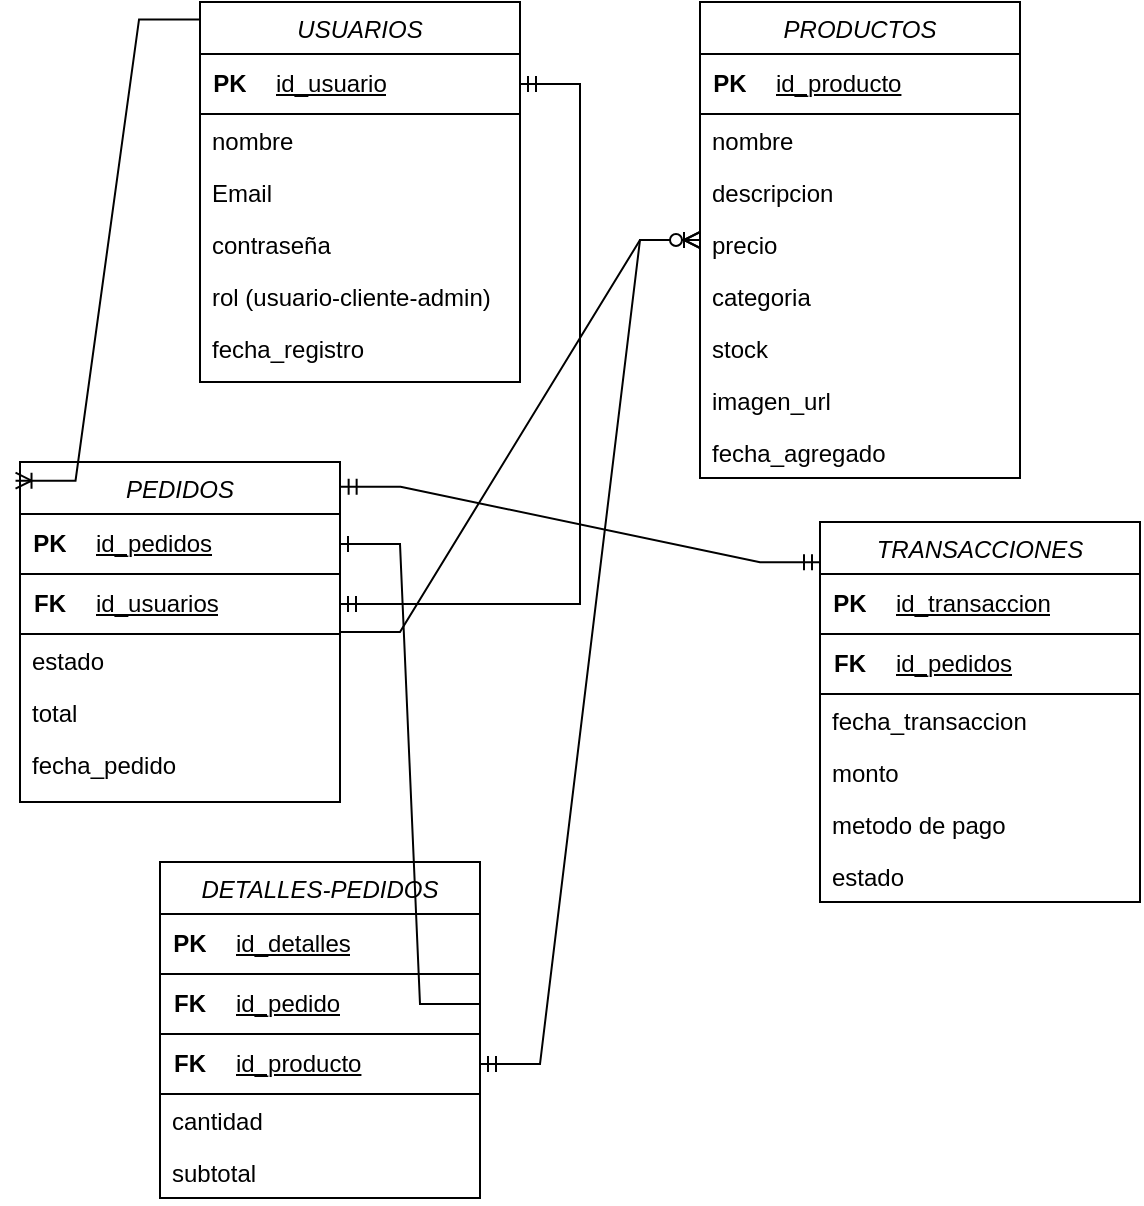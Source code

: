 <mxfile version="26.0.13">
  <diagram id="C5RBs43oDa-KdzZeNtuy" name="Page-1">
    <mxGraphModel dx="874" dy="595" grid="1" gridSize="10" guides="1" tooltips="1" connect="1" arrows="1" fold="1" page="1" pageScale="1" pageWidth="827" pageHeight="1169" math="0" shadow="0">
      <root>
        <mxCell id="WIyWlLk6GJQsqaUBKTNV-0" />
        <mxCell id="WIyWlLk6GJQsqaUBKTNV-1" parent="WIyWlLk6GJQsqaUBKTNV-0" />
        <mxCell id="zkfFHV4jXpPFQw0GAbJ--0" value="USUARIOS" style="swimlane;fontStyle=2;align=center;verticalAlign=top;childLayout=stackLayout;horizontal=1;startSize=26;horizontalStack=0;resizeParent=1;resizeLast=0;collapsible=1;marginBottom=0;rounded=0;shadow=0;strokeWidth=1;" parent="WIyWlLk6GJQsqaUBKTNV-1" vertex="1">
          <mxGeometry x="220" y="120" width="160" height="190" as="geometry">
            <mxRectangle x="220" y="120" width="160" height="26" as="alternateBounds" />
          </mxGeometry>
        </mxCell>
        <mxCell id="EQndfA4cZhUiUccTlULx-31" value="" style="shape=table;startSize=0;container=1;collapsible=1;childLayout=tableLayout;fixedRows=1;rowLines=0;fontStyle=0;align=center;resizeLast=1;strokeColor=none;fillColor=none;collapsible=0;" vertex="1" parent="zkfFHV4jXpPFQw0GAbJ--0">
          <mxGeometry y="26" width="160" height="30" as="geometry" />
        </mxCell>
        <mxCell id="EQndfA4cZhUiUccTlULx-32" value="" style="shape=tableRow;horizontal=0;startSize=0;swimlaneHead=0;swimlaneBody=0;fillColor=none;collapsible=0;dropTarget=0;points=[[0,0.5],[1,0.5]];portConstraint=eastwest;top=0;left=0;right=0;bottom=1;" vertex="1" parent="EQndfA4cZhUiUccTlULx-31">
          <mxGeometry width="160" height="30" as="geometry" />
        </mxCell>
        <mxCell id="EQndfA4cZhUiUccTlULx-33" value="PK" style="shape=partialRectangle;connectable=0;fillColor=none;top=0;left=0;bottom=0;right=0;fontStyle=1;overflow=hidden;whiteSpace=wrap;html=1;" vertex="1" parent="EQndfA4cZhUiUccTlULx-32">
          <mxGeometry width="30" height="30" as="geometry">
            <mxRectangle width="30" height="30" as="alternateBounds" />
          </mxGeometry>
        </mxCell>
        <mxCell id="EQndfA4cZhUiUccTlULx-34" value="&lt;span style=&quot;font-weight: 400; text-wrap-mode: nowrap;&quot;&gt;id_usuario&lt;/span&gt;" style="shape=partialRectangle;connectable=0;fillColor=none;top=0;left=0;bottom=0;right=0;align=left;spacingLeft=6;fontStyle=5;overflow=hidden;whiteSpace=wrap;html=1;" vertex="1" parent="EQndfA4cZhUiUccTlULx-32">
          <mxGeometry x="30" width="130" height="30" as="geometry">
            <mxRectangle width="130" height="30" as="alternateBounds" />
          </mxGeometry>
        </mxCell>
        <mxCell id="zkfFHV4jXpPFQw0GAbJ--2" value="nombre" style="text;align=left;verticalAlign=top;spacingLeft=4;spacingRight=4;overflow=hidden;rotatable=0;points=[[0,0.5],[1,0.5]];portConstraint=eastwest;rounded=0;shadow=0;html=0;" parent="zkfFHV4jXpPFQw0GAbJ--0" vertex="1">
          <mxGeometry y="56" width="160" height="26" as="geometry" />
        </mxCell>
        <mxCell id="zkfFHV4jXpPFQw0GAbJ--3" value="Email" style="text;align=left;verticalAlign=top;spacingLeft=4;spacingRight=4;overflow=hidden;rotatable=0;points=[[0,0.5],[1,0.5]];portConstraint=eastwest;rounded=0;shadow=0;html=0;" parent="zkfFHV4jXpPFQw0GAbJ--0" vertex="1">
          <mxGeometry y="82" width="160" height="26" as="geometry" />
        </mxCell>
        <mxCell id="EQndfA4cZhUiUccTlULx-14" value="contraseña" style="text;align=left;verticalAlign=top;spacingLeft=4;spacingRight=4;overflow=hidden;rotatable=0;points=[[0,0.5],[1,0.5]];portConstraint=eastwest;rounded=0;shadow=0;html=0;" vertex="1" parent="zkfFHV4jXpPFQw0GAbJ--0">
          <mxGeometry y="108" width="160" height="26" as="geometry" />
        </mxCell>
        <mxCell id="EQndfA4cZhUiUccTlULx-15" value="rol (usuario-cliente-admin)" style="text;align=left;verticalAlign=top;spacingLeft=4;spacingRight=4;overflow=hidden;rotatable=0;points=[[0,0.5],[1,0.5]];portConstraint=eastwest;rounded=0;shadow=0;html=0;" vertex="1" parent="zkfFHV4jXpPFQw0GAbJ--0">
          <mxGeometry y="134" width="160" height="26" as="geometry" />
        </mxCell>
        <mxCell id="EQndfA4cZhUiUccTlULx-16" value="fecha_registro" style="text;align=left;verticalAlign=top;spacingLeft=4;spacingRight=4;overflow=hidden;rotatable=0;points=[[0,0.5],[1,0.5]];portConstraint=eastwest;rounded=0;shadow=0;html=0;" vertex="1" parent="zkfFHV4jXpPFQw0GAbJ--0">
          <mxGeometry y="160" width="160" height="26" as="geometry" />
        </mxCell>
        <mxCell id="EQndfA4cZhUiUccTlULx-12" value="" style="edgeStyle=entityRelationEdgeStyle;fontSize=12;html=1;endArrow=ERoneToMany;rounded=0;" edge="1" parent="WIyWlLk6GJQsqaUBKTNV-1" source="EQndfA4cZhUiUccTlULx-47" target="EQndfA4cZhUiUccTlULx-35">
          <mxGeometry width="100" height="100" relative="1" as="geometry">
            <mxPoint x="224.0" y="364.002" as="sourcePoint" />
            <mxPoint x="508" y="228" as="targetPoint" />
          </mxGeometry>
        </mxCell>
        <mxCell id="EQndfA4cZhUiUccTlULx-13" value="" style="edgeStyle=entityRelationEdgeStyle;fontSize=12;html=1;endArrow=ERmandOne;startArrow=ERmandOne;rounded=0;entryX=0;entryY=0.093;entryDx=0;entryDy=0;entryPerimeter=0;exitX=1.002;exitY=0.073;exitDx=0;exitDy=0;exitPerimeter=0;" edge="1" parent="WIyWlLk6GJQsqaUBKTNV-1" source="EQndfA4cZhUiUccTlULx-47">
          <mxGeometry width="100" height="100" relative="1" as="geometry">
            <mxPoint x="280" y="429" as="sourcePoint" />
            <mxPoint x="530" y="400.088" as="targetPoint" />
            <Array as="points">
              <mxPoint x="320" y="510" />
            </Array>
          </mxGeometry>
        </mxCell>
        <mxCell id="EQndfA4cZhUiUccTlULx-35" value="PRODUCTOS" style="swimlane;fontStyle=2;align=center;verticalAlign=top;childLayout=stackLayout;horizontal=1;startSize=26;horizontalStack=0;resizeParent=1;resizeLast=0;collapsible=1;marginBottom=0;rounded=0;shadow=0;strokeWidth=1;" vertex="1" parent="WIyWlLk6GJQsqaUBKTNV-1">
          <mxGeometry x="470" y="120" width="160" height="238" as="geometry">
            <mxRectangle x="220" y="120" width="160" height="26" as="alternateBounds" />
          </mxGeometry>
        </mxCell>
        <mxCell id="EQndfA4cZhUiUccTlULx-36" value="" style="shape=table;startSize=0;container=1;collapsible=1;childLayout=tableLayout;fixedRows=1;rowLines=0;fontStyle=0;align=center;resizeLast=1;strokeColor=none;fillColor=none;collapsible=0;" vertex="1" parent="EQndfA4cZhUiUccTlULx-35">
          <mxGeometry y="26" width="160" height="30" as="geometry" />
        </mxCell>
        <mxCell id="EQndfA4cZhUiUccTlULx-37" value="" style="shape=tableRow;horizontal=0;startSize=0;swimlaneHead=0;swimlaneBody=0;fillColor=none;collapsible=0;dropTarget=0;points=[[0,0.5],[1,0.5]];portConstraint=eastwest;top=0;left=0;right=0;bottom=1;" vertex="1" parent="EQndfA4cZhUiUccTlULx-36">
          <mxGeometry width="160" height="30" as="geometry" />
        </mxCell>
        <mxCell id="EQndfA4cZhUiUccTlULx-38" value="PK" style="shape=partialRectangle;connectable=0;fillColor=none;top=0;left=0;bottom=0;right=0;fontStyle=1;overflow=hidden;whiteSpace=wrap;html=1;" vertex="1" parent="EQndfA4cZhUiUccTlULx-37">
          <mxGeometry width="30" height="30" as="geometry">
            <mxRectangle width="30" height="30" as="alternateBounds" />
          </mxGeometry>
        </mxCell>
        <mxCell id="EQndfA4cZhUiUccTlULx-39" value="&lt;span style=&quot;font-weight: 400; text-wrap-mode: nowrap;&quot;&gt;id_producto&lt;/span&gt;" style="shape=partialRectangle;connectable=0;fillColor=none;top=0;left=0;bottom=0;right=0;align=left;spacingLeft=6;fontStyle=5;overflow=hidden;whiteSpace=wrap;html=1;" vertex="1" parent="EQndfA4cZhUiUccTlULx-37">
          <mxGeometry x="30" width="130" height="30" as="geometry">
            <mxRectangle width="130" height="30" as="alternateBounds" />
          </mxGeometry>
        </mxCell>
        <mxCell id="EQndfA4cZhUiUccTlULx-40" value="nombre" style="text;align=left;verticalAlign=top;spacingLeft=4;spacingRight=4;overflow=hidden;rotatable=0;points=[[0,0.5],[1,0.5]];portConstraint=eastwest;rounded=0;shadow=0;html=0;" vertex="1" parent="EQndfA4cZhUiUccTlULx-35">
          <mxGeometry y="56" width="160" height="26" as="geometry" />
        </mxCell>
        <mxCell id="EQndfA4cZhUiUccTlULx-41" value="descripcion" style="text;align=left;verticalAlign=top;spacingLeft=4;spacingRight=4;overflow=hidden;rotatable=0;points=[[0,0.5],[1,0.5]];portConstraint=eastwest;rounded=0;shadow=0;html=0;" vertex="1" parent="EQndfA4cZhUiUccTlULx-35">
          <mxGeometry y="82" width="160" height="26" as="geometry" />
        </mxCell>
        <mxCell id="EQndfA4cZhUiUccTlULx-42" value="precio" style="text;align=left;verticalAlign=top;spacingLeft=4;spacingRight=4;overflow=hidden;rotatable=0;points=[[0,0.5],[1,0.5]];portConstraint=eastwest;rounded=0;shadow=0;html=0;" vertex="1" parent="EQndfA4cZhUiUccTlULx-35">
          <mxGeometry y="108" width="160" height="26" as="geometry" />
        </mxCell>
        <mxCell id="EQndfA4cZhUiUccTlULx-43" value="categoria" style="text;align=left;verticalAlign=top;spacingLeft=4;spacingRight=4;overflow=hidden;rotatable=0;points=[[0,0.5],[1,0.5]];portConstraint=eastwest;rounded=0;shadow=0;html=0;" vertex="1" parent="EQndfA4cZhUiUccTlULx-35">
          <mxGeometry y="134" width="160" height="26" as="geometry" />
        </mxCell>
        <mxCell id="EQndfA4cZhUiUccTlULx-44" value="stock" style="text;align=left;verticalAlign=top;spacingLeft=4;spacingRight=4;overflow=hidden;rotatable=0;points=[[0,0.5],[1,0.5]];portConstraint=eastwest;rounded=0;shadow=0;html=0;" vertex="1" parent="EQndfA4cZhUiUccTlULx-35">
          <mxGeometry y="160" width="160" height="26" as="geometry" />
        </mxCell>
        <mxCell id="EQndfA4cZhUiUccTlULx-45" value="imagen_url" style="text;align=left;verticalAlign=top;spacingLeft=4;spacingRight=4;overflow=hidden;rotatable=0;points=[[0,0.5],[1,0.5]];portConstraint=eastwest;rounded=0;shadow=0;html=0;" vertex="1" parent="EQndfA4cZhUiUccTlULx-35">
          <mxGeometry y="186" width="160" height="26" as="geometry" />
        </mxCell>
        <mxCell id="EQndfA4cZhUiUccTlULx-46" value="fecha_agregado" style="text;align=left;verticalAlign=top;spacingLeft=4;spacingRight=4;overflow=hidden;rotatable=0;points=[[0,0.5],[1,0.5]];portConstraint=eastwest;rounded=0;shadow=0;html=0;" vertex="1" parent="EQndfA4cZhUiUccTlULx-35">
          <mxGeometry y="212" width="160" height="26" as="geometry" />
        </mxCell>
        <mxCell id="EQndfA4cZhUiUccTlULx-47" value="PEDIDOS" style="swimlane;fontStyle=2;align=center;verticalAlign=top;childLayout=stackLayout;horizontal=1;startSize=26;horizontalStack=0;resizeParent=1;resizeLast=0;collapsible=1;marginBottom=0;rounded=0;shadow=0;strokeWidth=1;" vertex="1" parent="WIyWlLk6GJQsqaUBKTNV-1">
          <mxGeometry x="130" y="350" width="160" height="170" as="geometry">
            <mxRectangle x="220" y="120" width="160" height="26" as="alternateBounds" />
          </mxGeometry>
        </mxCell>
        <mxCell id="EQndfA4cZhUiUccTlULx-48" value="" style="shape=table;startSize=0;container=1;collapsible=1;childLayout=tableLayout;fixedRows=1;rowLines=0;fontStyle=0;align=center;resizeLast=1;strokeColor=none;fillColor=none;collapsible=0;" vertex="1" parent="EQndfA4cZhUiUccTlULx-47">
          <mxGeometry y="26" width="160" height="30" as="geometry" />
        </mxCell>
        <mxCell id="EQndfA4cZhUiUccTlULx-49" value="" style="shape=tableRow;horizontal=0;startSize=0;swimlaneHead=0;swimlaneBody=0;fillColor=none;collapsible=0;dropTarget=0;points=[[0,0.5],[1,0.5]];portConstraint=eastwest;top=0;left=0;right=0;bottom=1;" vertex="1" parent="EQndfA4cZhUiUccTlULx-48">
          <mxGeometry width="160" height="30" as="geometry" />
        </mxCell>
        <mxCell id="EQndfA4cZhUiUccTlULx-50" value="PK" style="shape=partialRectangle;connectable=0;fillColor=none;top=0;left=0;bottom=0;right=0;fontStyle=1;overflow=hidden;whiteSpace=wrap;html=1;" vertex="1" parent="EQndfA4cZhUiUccTlULx-49">
          <mxGeometry width="30" height="30" as="geometry">
            <mxRectangle width="30" height="30" as="alternateBounds" />
          </mxGeometry>
        </mxCell>
        <mxCell id="EQndfA4cZhUiUccTlULx-51" value="&lt;span style=&quot;font-weight: 400; text-wrap-mode: nowrap;&quot;&gt;id_pedidos&lt;/span&gt;" style="shape=partialRectangle;connectable=0;fillColor=none;top=0;left=0;bottom=0;right=0;align=left;spacingLeft=6;fontStyle=5;overflow=hidden;whiteSpace=wrap;html=1;" vertex="1" parent="EQndfA4cZhUiUccTlULx-49">
          <mxGeometry x="30" width="130" height="30" as="geometry">
            <mxRectangle width="130" height="30" as="alternateBounds" />
          </mxGeometry>
        </mxCell>
        <mxCell id="EQndfA4cZhUiUccTlULx-62" value="" style="shape=table;startSize=0;container=1;collapsible=1;childLayout=tableLayout;fixedRows=1;rowLines=0;fontStyle=0;align=center;resizeLast=1;strokeColor=none;fillColor=none;collapsible=0;" vertex="1" parent="EQndfA4cZhUiUccTlULx-47">
          <mxGeometry y="56" width="160" height="30" as="geometry" />
        </mxCell>
        <mxCell id="EQndfA4cZhUiUccTlULx-63" value="" style="shape=tableRow;horizontal=0;startSize=0;swimlaneHead=0;swimlaneBody=0;fillColor=none;collapsible=0;dropTarget=0;points=[[0,0.5],[1,0.5]];portConstraint=eastwest;top=0;left=0;right=0;bottom=1;" vertex="1" parent="EQndfA4cZhUiUccTlULx-62">
          <mxGeometry width="160" height="30" as="geometry" />
        </mxCell>
        <mxCell id="EQndfA4cZhUiUccTlULx-64" value="FK" style="shape=partialRectangle;connectable=0;fillColor=none;top=0;left=0;bottom=0;right=0;fontStyle=1;overflow=hidden;whiteSpace=wrap;html=1;" vertex="1" parent="EQndfA4cZhUiUccTlULx-63">
          <mxGeometry width="30" height="30" as="geometry">
            <mxRectangle width="30" height="30" as="alternateBounds" />
          </mxGeometry>
        </mxCell>
        <mxCell id="EQndfA4cZhUiUccTlULx-65" value="&lt;span style=&quot;font-weight: 400; text-wrap-mode: nowrap;&quot;&gt;id_usuarios&lt;/span&gt;" style="shape=partialRectangle;connectable=0;fillColor=none;top=0;left=0;bottom=0;right=0;align=left;spacingLeft=6;fontStyle=5;overflow=hidden;whiteSpace=wrap;html=1;" vertex="1" parent="EQndfA4cZhUiUccTlULx-63">
          <mxGeometry x="30" width="130" height="30" as="geometry">
            <mxRectangle width="130" height="30" as="alternateBounds" />
          </mxGeometry>
        </mxCell>
        <mxCell id="EQndfA4cZhUiUccTlULx-53" value="estado" style="text;align=left;verticalAlign=top;spacingLeft=4;spacingRight=4;overflow=hidden;rotatable=0;points=[[0,0.5],[1,0.5]];portConstraint=eastwest;rounded=0;shadow=0;html=0;" vertex="1" parent="EQndfA4cZhUiUccTlULx-47">
          <mxGeometry y="86" width="160" height="26" as="geometry" />
        </mxCell>
        <mxCell id="EQndfA4cZhUiUccTlULx-54" value="total" style="text;align=left;verticalAlign=top;spacingLeft=4;spacingRight=4;overflow=hidden;rotatable=0;points=[[0,0.5],[1,0.5]];portConstraint=eastwest;rounded=0;shadow=0;html=0;" vertex="1" parent="EQndfA4cZhUiUccTlULx-47">
          <mxGeometry y="112" width="160" height="26" as="geometry" />
        </mxCell>
        <mxCell id="EQndfA4cZhUiUccTlULx-56" value="fecha_pedido" style="text;align=left;verticalAlign=top;spacingLeft=4;spacingRight=4;overflow=hidden;rotatable=0;points=[[0,0.5],[1,0.5]];portConstraint=eastwest;rounded=0;shadow=0;html=0;" vertex="1" parent="EQndfA4cZhUiUccTlULx-47">
          <mxGeometry y="138" width="160" height="26" as="geometry" />
        </mxCell>
        <mxCell id="EQndfA4cZhUiUccTlULx-61" value="" style="edgeStyle=entityRelationEdgeStyle;fontSize=12;html=1;endArrow=ERoneToMany;rounded=0;entryX=-0.014;entryY=0.055;entryDx=0;entryDy=0;entryPerimeter=0;exitX=-0.003;exitY=0.046;exitDx=0;exitDy=0;exitPerimeter=0;" edge="1" parent="WIyWlLk6GJQsqaUBKTNV-1" source="zkfFHV4jXpPFQw0GAbJ--0" target="EQndfA4cZhUiUccTlULx-47">
          <mxGeometry width="100" height="100" relative="1" as="geometry">
            <mxPoint x="30" y="458" as="sourcePoint" />
            <mxPoint x="110" y="358" as="targetPoint" />
          </mxGeometry>
        </mxCell>
        <mxCell id="EQndfA4cZhUiUccTlULx-66" value="" style="edgeStyle=entityRelationEdgeStyle;fontSize=12;html=1;endArrow=ERmandOne;startArrow=ERmandOne;rounded=0;" edge="1" parent="WIyWlLk6GJQsqaUBKTNV-1" source="EQndfA4cZhUiUccTlULx-63" target="EQndfA4cZhUiUccTlULx-32">
          <mxGeometry width="100" height="100" relative="1" as="geometry">
            <mxPoint x="340" y="440" as="sourcePoint" />
            <mxPoint x="440" y="340" as="targetPoint" />
          </mxGeometry>
        </mxCell>
        <mxCell id="EQndfA4cZhUiUccTlULx-73" value="DETALLES-PEDIDOS" style="swimlane;fontStyle=2;align=center;verticalAlign=top;childLayout=stackLayout;horizontal=1;startSize=26;horizontalStack=0;resizeParent=1;resizeLast=0;collapsible=1;marginBottom=0;rounded=0;shadow=0;strokeWidth=1;" vertex="1" parent="WIyWlLk6GJQsqaUBKTNV-1">
          <mxGeometry x="200" y="550" width="160" height="168" as="geometry">
            <mxRectangle x="220" y="120" width="160" height="26" as="alternateBounds" />
          </mxGeometry>
        </mxCell>
        <mxCell id="EQndfA4cZhUiUccTlULx-74" value="" style="shape=table;startSize=0;container=1;collapsible=1;childLayout=tableLayout;fixedRows=1;rowLines=0;fontStyle=0;align=center;resizeLast=1;strokeColor=none;fillColor=none;collapsible=0;" vertex="1" parent="EQndfA4cZhUiUccTlULx-73">
          <mxGeometry y="26" width="160" height="30" as="geometry" />
        </mxCell>
        <mxCell id="EQndfA4cZhUiUccTlULx-75" value="" style="shape=tableRow;horizontal=0;startSize=0;swimlaneHead=0;swimlaneBody=0;fillColor=none;collapsible=0;dropTarget=0;points=[[0,0.5],[1,0.5]];portConstraint=eastwest;top=0;left=0;right=0;bottom=1;" vertex="1" parent="EQndfA4cZhUiUccTlULx-74">
          <mxGeometry width="160" height="30" as="geometry" />
        </mxCell>
        <mxCell id="EQndfA4cZhUiUccTlULx-76" value="PK" style="shape=partialRectangle;connectable=0;fillColor=none;top=0;left=0;bottom=0;right=0;fontStyle=1;overflow=hidden;whiteSpace=wrap;html=1;" vertex="1" parent="EQndfA4cZhUiUccTlULx-75">
          <mxGeometry width="30" height="30" as="geometry">
            <mxRectangle width="30" height="30" as="alternateBounds" />
          </mxGeometry>
        </mxCell>
        <mxCell id="EQndfA4cZhUiUccTlULx-77" value="&lt;span style=&quot;font-weight: 400; text-wrap-mode: nowrap;&quot;&gt;id_detalles&lt;/span&gt;" style="shape=partialRectangle;connectable=0;fillColor=none;top=0;left=0;bottom=0;right=0;align=left;spacingLeft=6;fontStyle=5;overflow=hidden;whiteSpace=wrap;html=1;" vertex="1" parent="EQndfA4cZhUiUccTlULx-75">
          <mxGeometry x="30" width="130" height="30" as="geometry">
            <mxRectangle width="130" height="30" as="alternateBounds" />
          </mxGeometry>
        </mxCell>
        <mxCell id="EQndfA4cZhUiUccTlULx-78" value="" style="shape=table;startSize=0;container=1;collapsible=1;childLayout=tableLayout;fixedRows=1;rowLines=0;fontStyle=0;align=center;resizeLast=1;strokeColor=none;fillColor=none;collapsible=0;" vertex="1" parent="EQndfA4cZhUiUccTlULx-73">
          <mxGeometry y="56" width="160" height="30" as="geometry" />
        </mxCell>
        <mxCell id="EQndfA4cZhUiUccTlULx-79" value="" style="shape=tableRow;horizontal=0;startSize=0;swimlaneHead=0;swimlaneBody=0;fillColor=none;collapsible=0;dropTarget=0;points=[[0,0.5],[1,0.5]];portConstraint=eastwest;top=0;left=0;right=0;bottom=1;" vertex="1" parent="EQndfA4cZhUiUccTlULx-78">
          <mxGeometry width="160" height="30" as="geometry" />
        </mxCell>
        <mxCell id="EQndfA4cZhUiUccTlULx-80" value="FK" style="shape=partialRectangle;connectable=0;fillColor=none;top=0;left=0;bottom=0;right=0;fontStyle=1;overflow=hidden;whiteSpace=wrap;html=1;" vertex="1" parent="EQndfA4cZhUiUccTlULx-79">
          <mxGeometry width="30" height="30" as="geometry">
            <mxRectangle width="30" height="30" as="alternateBounds" />
          </mxGeometry>
        </mxCell>
        <mxCell id="EQndfA4cZhUiUccTlULx-81" value="&lt;span style=&quot;font-weight: 400; text-wrap-mode: nowrap;&quot;&gt;id_pedido&lt;/span&gt;" style="shape=partialRectangle;connectable=0;fillColor=none;top=0;left=0;bottom=0;right=0;align=left;spacingLeft=6;fontStyle=5;overflow=hidden;whiteSpace=wrap;html=1;" vertex="1" parent="EQndfA4cZhUiUccTlULx-79">
          <mxGeometry x="30" width="130" height="30" as="geometry">
            <mxRectangle width="130" height="30" as="alternateBounds" />
          </mxGeometry>
        </mxCell>
        <mxCell id="EQndfA4cZhUiUccTlULx-85" value="" style="shape=table;startSize=0;container=1;collapsible=1;childLayout=tableLayout;fixedRows=1;rowLines=0;fontStyle=0;align=center;resizeLast=1;strokeColor=none;fillColor=none;collapsible=0;" vertex="1" parent="EQndfA4cZhUiUccTlULx-73">
          <mxGeometry y="86" width="160" height="30" as="geometry" />
        </mxCell>
        <mxCell id="EQndfA4cZhUiUccTlULx-86" value="" style="shape=tableRow;horizontal=0;startSize=0;swimlaneHead=0;swimlaneBody=0;fillColor=none;collapsible=0;dropTarget=0;points=[[0,0.5],[1,0.5]];portConstraint=eastwest;top=0;left=0;right=0;bottom=1;" vertex="1" parent="EQndfA4cZhUiUccTlULx-85">
          <mxGeometry width="160" height="30" as="geometry" />
        </mxCell>
        <mxCell id="EQndfA4cZhUiUccTlULx-87" value="FK" style="shape=partialRectangle;connectable=0;fillColor=none;top=0;left=0;bottom=0;right=0;fontStyle=1;overflow=hidden;whiteSpace=wrap;html=1;" vertex="1" parent="EQndfA4cZhUiUccTlULx-86">
          <mxGeometry width="30" height="30" as="geometry">
            <mxRectangle width="30" height="30" as="alternateBounds" />
          </mxGeometry>
        </mxCell>
        <mxCell id="EQndfA4cZhUiUccTlULx-88" value="&lt;span style=&quot;font-weight: 400; text-wrap-mode: nowrap;&quot;&gt;id_producto&lt;/span&gt;" style="shape=partialRectangle;connectable=0;fillColor=none;top=0;left=0;bottom=0;right=0;align=left;spacingLeft=6;fontStyle=5;overflow=hidden;whiteSpace=wrap;html=1;" vertex="1" parent="EQndfA4cZhUiUccTlULx-86">
          <mxGeometry x="30" width="130" height="30" as="geometry">
            <mxRectangle width="130" height="30" as="alternateBounds" />
          </mxGeometry>
        </mxCell>
        <mxCell id="EQndfA4cZhUiUccTlULx-82" value="cantidad" style="text;align=left;verticalAlign=top;spacingLeft=4;spacingRight=4;overflow=hidden;rotatable=0;points=[[0,0.5],[1,0.5]];portConstraint=eastwest;rounded=0;shadow=0;html=0;" vertex="1" parent="EQndfA4cZhUiUccTlULx-73">
          <mxGeometry y="116" width="160" height="26" as="geometry" />
        </mxCell>
        <mxCell id="EQndfA4cZhUiUccTlULx-83" value="subtotal" style="text;align=left;verticalAlign=top;spacingLeft=4;spacingRight=4;overflow=hidden;rotatable=0;points=[[0,0.5],[1,0.5]];portConstraint=eastwest;rounded=0;shadow=0;html=0;" vertex="1" parent="EQndfA4cZhUiUccTlULx-73">
          <mxGeometry y="142" width="160" height="26" as="geometry" />
        </mxCell>
        <mxCell id="EQndfA4cZhUiUccTlULx-89" value="TRANSACCIONES" style="swimlane;fontStyle=2;align=center;verticalAlign=top;childLayout=stackLayout;horizontal=1;startSize=26;horizontalStack=0;resizeParent=1;resizeLast=0;collapsible=1;marginBottom=0;rounded=0;shadow=0;strokeWidth=1;" vertex="1" parent="WIyWlLk6GJQsqaUBKTNV-1">
          <mxGeometry x="530" y="380" width="160" height="190" as="geometry">
            <mxRectangle x="220" y="120" width="160" height="26" as="alternateBounds" />
          </mxGeometry>
        </mxCell>
        <mxCell id="EQndfA4cZhUiUccTlULx-90" value="" style="shape=table;startSize=0;container=1;collapsible=1;childLayout=tableLayout;fixedRows=1;rowLines=0;fontStyle=0;align=center;resizeLast=1;strokeColor=none;fillColor=none;collapsible=0;" vertex="1" parent="EQndfA4cZhUiUccTlULx-89">
          <mxGeometry y="26" width="160" height="30" as="geometry" />
        </mxCell>
        <mxCell id="EQndfA4cZhUiUccTlULx-91" value="" style="shape=tableRow;horizontal=0;startSize=0;swimlaneHead=0;swimlaneBody=0;fillColor=none;collapsible=0;dropTarget=0;points=[[0,0.5],[1,0.5]];portConstraint=eastwest;top=0;left=0;right=0;bottom=1;" vertex="1" parent="EQndfA4cZhUiUccTlULx-90">
          <mxGeometry width="160" height="30" as="geometry" />
        </mxCell>
        <mxCell id="EQndfA4cZhUiUccTlULx-92" value="PK" style="shape=partialRectangle;connectable=0;fillColor=none;top=0;left=0;bottom=0;right=0;fontStyle=1;overflow=hidden;whiteSpace=wrap;html=1;" vertex="1" parent="EQndfA4cZhUiUccTlULx-91">
          <mxGeometry width="30" height="30" as="geometry">
            <mxRectangle width="30" height="30" as="alternateBounds" />
          </mxGeometry>
        </mxCell>
        <mxCell id="EQndfA4cZhUiUccTlULx-93" value="&lt;span style=&quot;font-weight: 400; text-wrap-mode: nowrap;&quot;&gt;id_transaccion&lt;/span&gt;" style="shape=partialRectangle;connectable=0;fillColor=none;top=0;left=0;bottom=0;right=0;align=left;spacingLeft=6;fontStyle=5;overflow=hidden;whiteSpace=wrap;html=1;" vertex="1" parent="EQndfA4cZhUiUccTlULx-91">
          <mxGeometry x="30" width="130" height="30" as="geometry">
            <mxRectangle width="130" height="30" as="alternateBounds" />
          </mxGeometry>
        </mxCell>
        <mxCell id="EQndfA4cZhUiUccTlULx-94" value="" style="shape=table;startSize=0;container=1;collapsible=1;childLayout=tableLayout;fixedRows=1;rowLines=0;fontStyle=0;align=center;resizeLast=1;strokeColor=none;fillColor=none;collapsible=0;" vertex="1" parent="EQndfA4cZhUiUccTlULx-89">
          <mxGeometry y="56" width="160" height="30" as="geometry" />
        </mxCell>
        <mxCell id="EQndfA4cZhUiUccTlULx-95" value="" style="shape=tableRow;horizontal=0;startSize=0;swimlaneHead=0;swimlaneBody=0;fillColor=none;collapsible=0;dropTarget=0;points=[[0,0.5],[1,0.5]];portConstraint=eastwest;top=0;left=0;right=0;bottom=1;" vertex="1" parent="EQndfA4cZhUiUccTlULx-94">
          <mxGeometry width="160" height="30" as="geometry" />
        </mxCell>
        <mxCell id="EQndfA4cZhUiUccTlULx-96" value="FK" style="shape=partialRectangle;connectable=0;fillColor=none;top=0;left=0;bottom=0;right=0;fontStyle=1;overflow=hidden;whiteSpace=wrap;html=1;" vertex="1" parent="EQndfA4cZhUiUccTlULx-95">
          <mxGeometry width="30" height="30" as="geometry">
            <mxRectangle width="30" height="30" as="alternateBounds" />
          </mxGeometry>
        </mxCell>
        <mxCell id="EQndfA4cZhUiUccTlULx-97" value="&lt;span style=&quot;font-weight: 400; text-wrap-mode: nowrap;&quot;&gt;id_pedidos&lt;/span&gt;" style="shape=partialRectangle;connectable=0;fillColor=none;top=0;left=0;bottom=0;right=0;align=left;spacingLeft=6;fontStyle=5;overflow=hidden;whiteSpace=wrap;html=1;" vertex="1" parent="EQndfA4cZhUiUccTlULx-95">
          <mxGeometry x="30" width="130" height="30" as="geometry">
            <mxRectangle width="130" height="30" as="alternateBounds" />
          </mxGeometry>
        </mxCell>
        <mxCell id="EQndfA4cZhUiUccTlULx-98" value="fecha_transaccion" style="text;align=left;verticalAlign=top;spacingLeft=4;spacingRight=4;overflow=hidden;rotatable=0;points=[[0,0.5],[1,0.5]];portConstraint=eastwest;rounded=0;shadow=0;html=0;" vertex="1" parent="EQndfA4cZhUiUccTlULx-89">
          <mxGeometry y="86" width="160" height="26" as="geometry" />
        </mxCell>
        <mxCell id="EQndfA4cZhUiUccTlULx-99" value="monto" style="text;align=left;verticalAlign=top;spacingLeft=4;spacingRight=4;overflow=hidden;rotatable=0;points=[[0,0.5],[1,0.5]];portConstraint=eastwest;rounded=0;shadow=0;html=0;" vertex="1" parent="EQndfA4cZhUiUccTlULx-89">
          <mxGeometry y="112" width="160" height="26" as="geometry" />
        </mxCell>
        <mxCell id="EQndfA4cZhUiUccTlULx-100" value="metodo de pago" style="text;align=left;verticalAlign=top;spacingLeft=4;spacingRight=4;overflow=hidden;rotatable=0;points=[[0,0.5],[1,0.5]];portConstraint=eastwest;rounded=0;shadow=0;html=0;" vertex="1" parent="EQndfA4cZhUiUccTlULx-89">
          <mxGeometry y="138" width="160" height="26" as="geometry" />
        </mxCell>
        <mxCell id="EQndfA4cZhUiUccTlULx-101" value="estado" style="text;align=left;verticalAlign=top;spacingLeft=4;spacingRight=4;overflow=hidden;rotatable=0;points=[[0,0.5],[1,0.5]];portConstraint=eastwest;rounded=0;shadow=0;html=0;" vertex="1" parent="EQndfA4cZhUiUccTlULx-89">
          <mxGeometry y="164" width="160" height="26" as="geometry" />
        </mxCell>
        <mxCell id="EQndfA4cZhUiUccTlULx-102" value="" style="edgeStyle=entityRelationEdgeStyle;fontSize=12;html=1;endArrow=ERone;endFill=1;rounded=0;exitX=1;exitY=0.5;exitDx=0;exitDy=0;" edge="1" parent="WIyWlLk6GJQsqaUBKTNV-1" source="EQndfA4cZhUiUccTlULx-79" target="EQndfA4cZhUiUccTlULx-49">
          <mxGeometry width="100" height="100" relative="1" as="geometry">
            <mxPoint x="340" y="610" as="sourcePoint" />
            <mxPoint x="440" y="510" as="targetPoint" />
          </mxGeometry>
        </mxCell>
        <mxCell id="EQndfA4cZhUiUccTlULx-103" value="" style="edgeStyle=entityRelationEdgeStyle;fontSize=12;html=1;endArrow=ERzeroToMany;startArrow=ERmandOne;rounded=0;" edge="1" parent="WIyWlLk6GJQsqaUBKTNV-1" source="EQndfA4cZhUiUccTlULx-86" target="EQndfA4cZhUiUccTlULx-35">
          <mxGeometry width="100" height="100" relative="1" as="geometry">
            <mxPoint x="340" y="610" as="sourcePoint" />
            <mxPoint x="440" y="510" as="targetPoint" />
          </mxGeometry>
        </mxCell>
      </root>
    </mxGraphModel>
  </diagram>
</mxfile>
